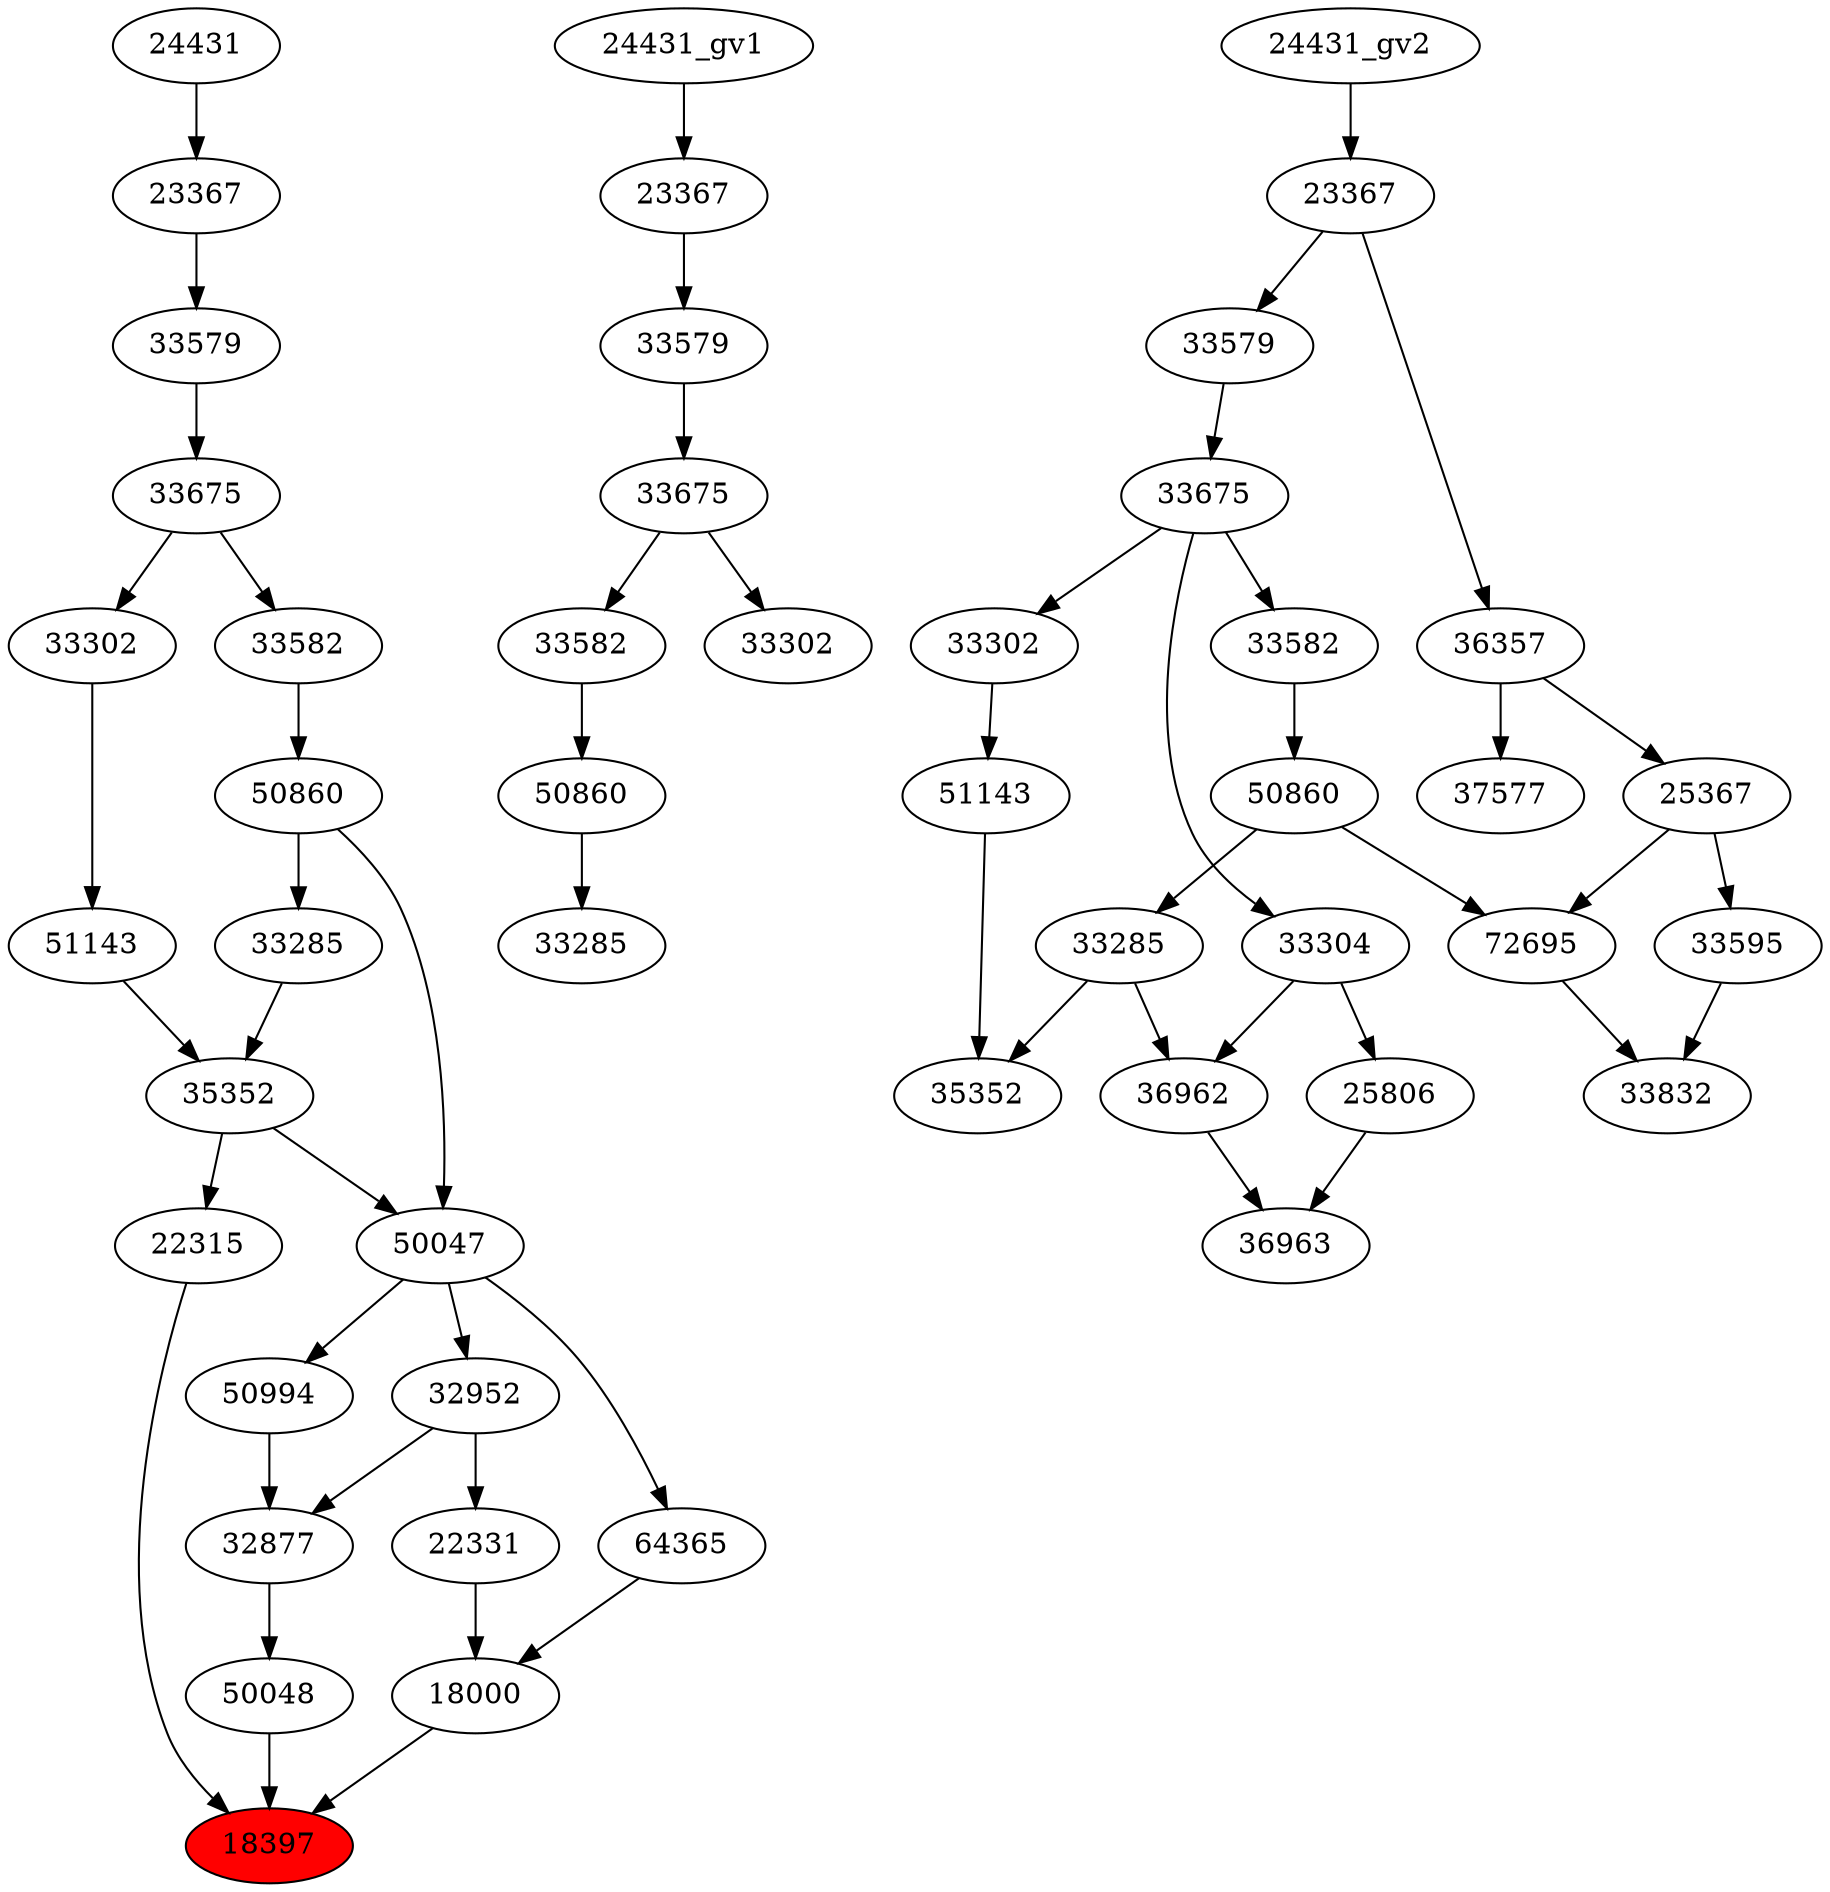 strict digraph root {
	node [label="\N"];
	{
		node [fillcolor="",
			label="\N",
			style=""
		];
		18397		 [fillcolor=red,
			label=18397,
			style=filled];
		50048		 [label=50048];
		50048 -> 18397;
		18000		 [label=18000];
		18000 -> 18397;
		22315		 [label=22315];
		22315 -> 18397;
		32877		 [label=32877];
		32877 -> 50048;
		64365		 [label=64365];
		64365 -> 18000;
		22331		 [label=22331];
		22331 -> 18000;
		35352		 [label=35352];
		35352 -> 22315;
		50047		 [label=50047];
		35352 -> 50047;
		50994		 [label=50994];
		50994 -> 32877;
		32952		 [label=32952];
		32952 -> 32877;
		32952 -> 22331;
		50047 -> 64365;
		50047 -> 50994;
		50047 -> 32952;
		33285		 [label=33285];
		33285 -> 35352;
		51143		 [label=51143];
		51143 -> 35352;
		50860		 [label=50860];
		50860 -> 50047;
		50860 -> 33285;
		33302		 [label=33302];
		33302 -> 51143;
		33582		 [label=33582];
		33582 -> 50860;
		33675		 [label=33675];
		33675 -> 33302;
		33675 -> 33582;
		33579		 [label=33579];
		33579 -> 33675;
		23367		 [label=23367];
		23367 -> 33579;
		24431		 [label=24431];
		24431 -> 23367;
	}
	{
		node [label="\N"];
		"33285_gv1"		 [label=33285];
		"50860_gv1"		 [label=50860];
		"50860_gv1" -> "33285_gv1";
		"33582_gv1"		 [label=33582];
		"33582_gv1" -> "50860_gv1";
		"33302_gv1"		 [label=33302];
		"33675_gv1"		 [label=33675];
		"33675_gv1" -> "33582_gv1";
		"33675_gv1" -> "33302_gv1";
		"33579_gv1"		 [label=33579];
		"33579_gv1" -> "33675_gv1";
		"23367_gv1"		 [label=23367];
		"23367_gv1" -> "33579_gv1";
		"24431_gv1" -> "23367_gv1";
	}
	{
		node [label="\N"];
		"33285_gv2"		 [label=33285];
		"35352_gv1"		 [label=35352];
		"33285_gv2" -> "35352_gv1";
		36962		 [label=36962];
		"33285_gv2" -> 36962;
		"50860_gv2"		 [label=50860];
		"50860_gv2" -> "33285_gv2";
		72695		 [label=72695];
		"50860_gv2" -> 72695;
		"33582_gv2"		 [label=33582];
		"33582_gv2" -> "50860_gv2";
		"51143_gv1"		 [label=51143];
		"51143_gv1" -> "35352_gv1";
		"33302_gv2"		 [label=33302];
		"33302_gv2" -> "51143_gv1";
		"33675_gv2"		 [label=33675];
		"33675_gv2" -> "33582_gv2";
		"33675_gv2" -> "33302_gv2";
		33304		 [label=33304];
		"33675_gv2" -> 33304;
		33832		 [label=33832];
		72695 -> 33832;
		33595		 [label=33595];
		33595 -> 33832;
		36963		 [label=36963];
		36962 -> 36963;
		25806		 [label=25806];
		25806 -> 36963;
		37577		 [label=37577];
		36357		 [label=36357];
		36357 -> 37577;
		25367		 [label=25367];
		36357 -> 25367;
		"33579_gv2"		 [label=33579];
		"33579_gv2" -> "33675_gv2";
		25367 -> 72695;
		25367 -> 33595;
		33304 -> 36962;
		33304 -> 25806;
		"23367_gv2"		 [label=23367];
		"23367_gv2" -> 36357;
		"23367_gv2" -> "33579_gv2";
		"24431_gv2" -> "23367_gv2";
	}
}
